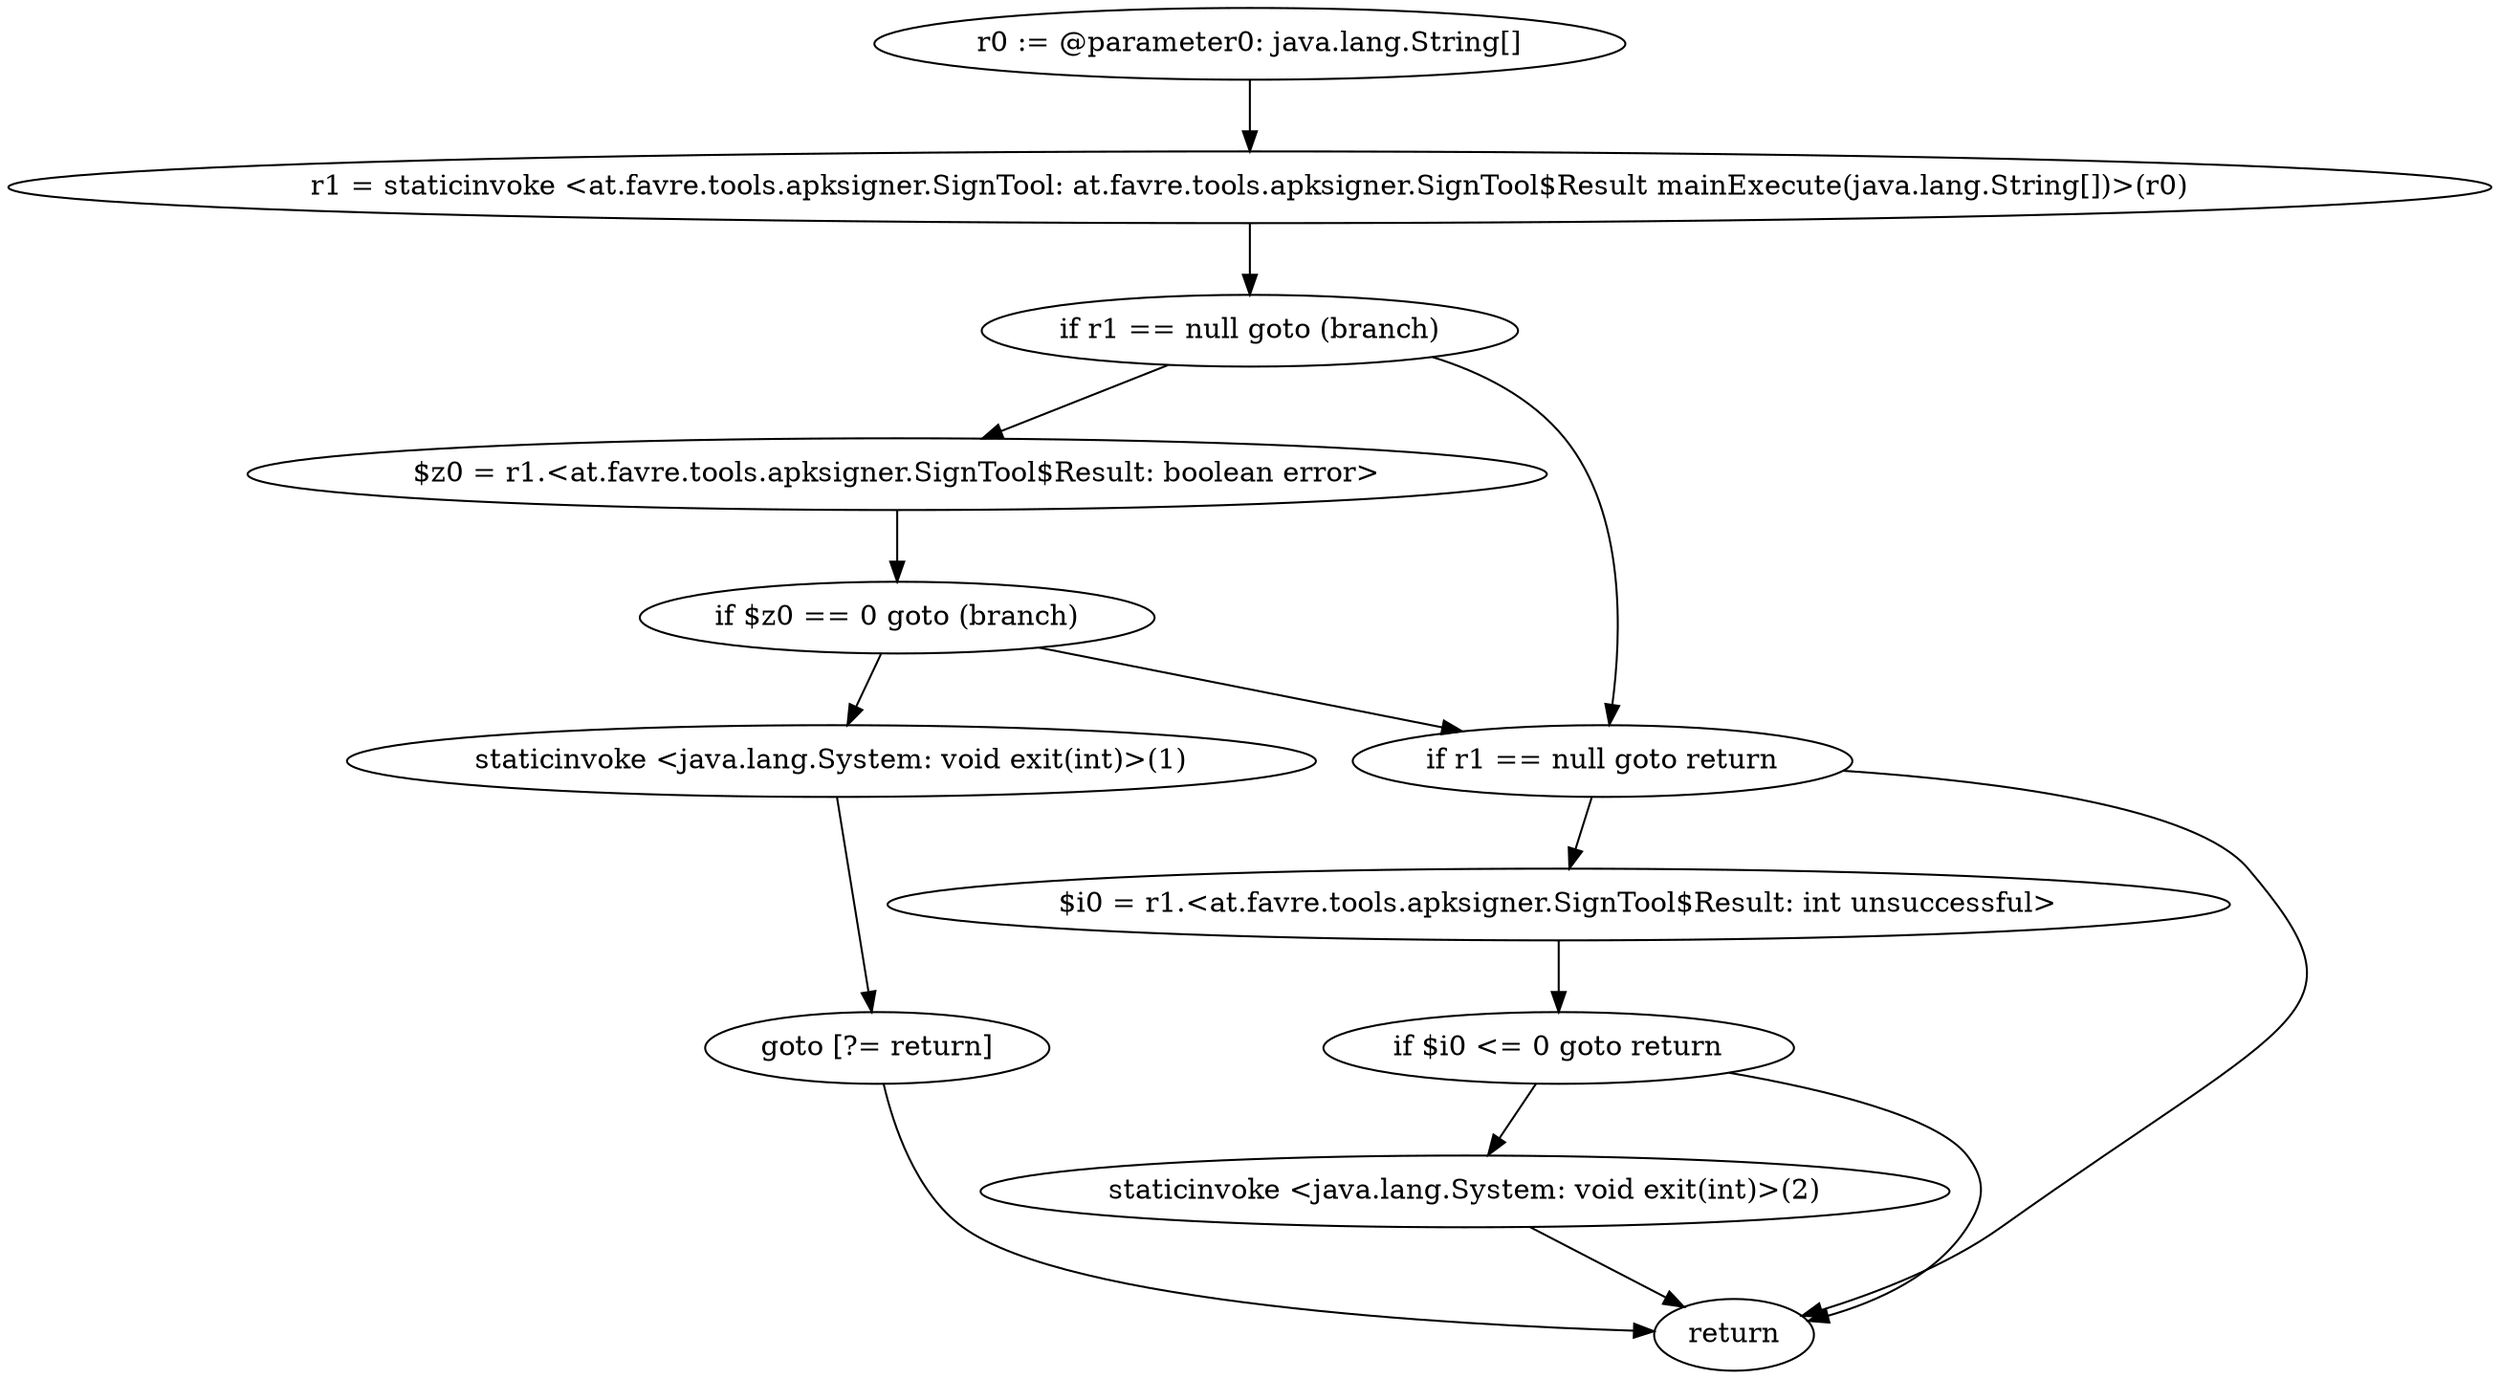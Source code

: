 digraph "unitGraph" {
    "r0 := @parameter0: java.lang.String[]"
    "r1 = staticinvoke <at.favre.tools.apksigner.SignTool: at.favre.tools.apksigner.SignTool$Result mainExecute(java.lang.String[])>(r0)"
    "if r1 == null goto (branch)"
    "$z0 = r1.<at.favre.tools.apksigner.SignTool$Result: boolean error>"
    "if $z0 == 0 goto (branch)"
    "staticinvoke <java.lang.System: void exit(int)>(1)"
    "goto [?= return]"
    "if r1 == null goto return"
    "$i0 = r1.<at.favre.tools.apksigner.SignTool$Result: int unsuccessful>"
    "if $i0 <= 0 goto return"
    "staticinvoke <java.lang.System: void exit(int)>(2)"
    "return"
    "r0 := @parameter0: java.lang.String[]"->"r1 = staticinvoke <at.favre.tools.apksigner.SignTool: at.favre.tools.apksigner.SignTool$Result mainExecute(java.lang.String[])>(r0)";
    "r1 = staticinvoke <at.favre.tools.apksigner.SignTool: at.favre.tools.apksigner.SignTool$Result mainExecute(java.lang.String[])>(r0)"->"if r1 == null goto (branch)";
    "if r1 == null goto (branch)"->"$z0 = r1.<at.favre.tools.apksigner.SignTool$Result: boolean error>";
    "if r1 == null goto (branch)"->"if r1 == null goto return";
    "$z0 = r1.<at.favre.tools.apksigner.SignTool$Result: boolean error>"->"if $z0 == 0 goto (branch)";
    "if $z0 == 0 goto (branch)"->"staticinvoke <java.lang.System: void exit(int)>(1)";
    "if $z0 == 0 goto (branch)"->"if r1 == null goto return";
    "staticinvoke <java.lang.System: void exit(int)>(1)"->"goto [?= return]";
    "goto [?= return]"->"return";
    "if r1 == null goto return"->"$i0 = r1.<at.favre.tools.apksigner.SignTool$Result: int unsuccessful>";
    "if r1 == null goto return"->"return";
    "$i0 = r1.<at.favre.tools.apksigner.SignTool$Result: int unsuccessful>"->"if $i0 <= 0 goto return";
    "if $i0 <= 0 goto return"->"staticinvoke <java.lang.System: void exit(int)>(2)";
    "if $i0 <= 0 goto return"->"return";
    "staticinvoke <java.lang.System: void exit(int)>(2)"->"return";
}
